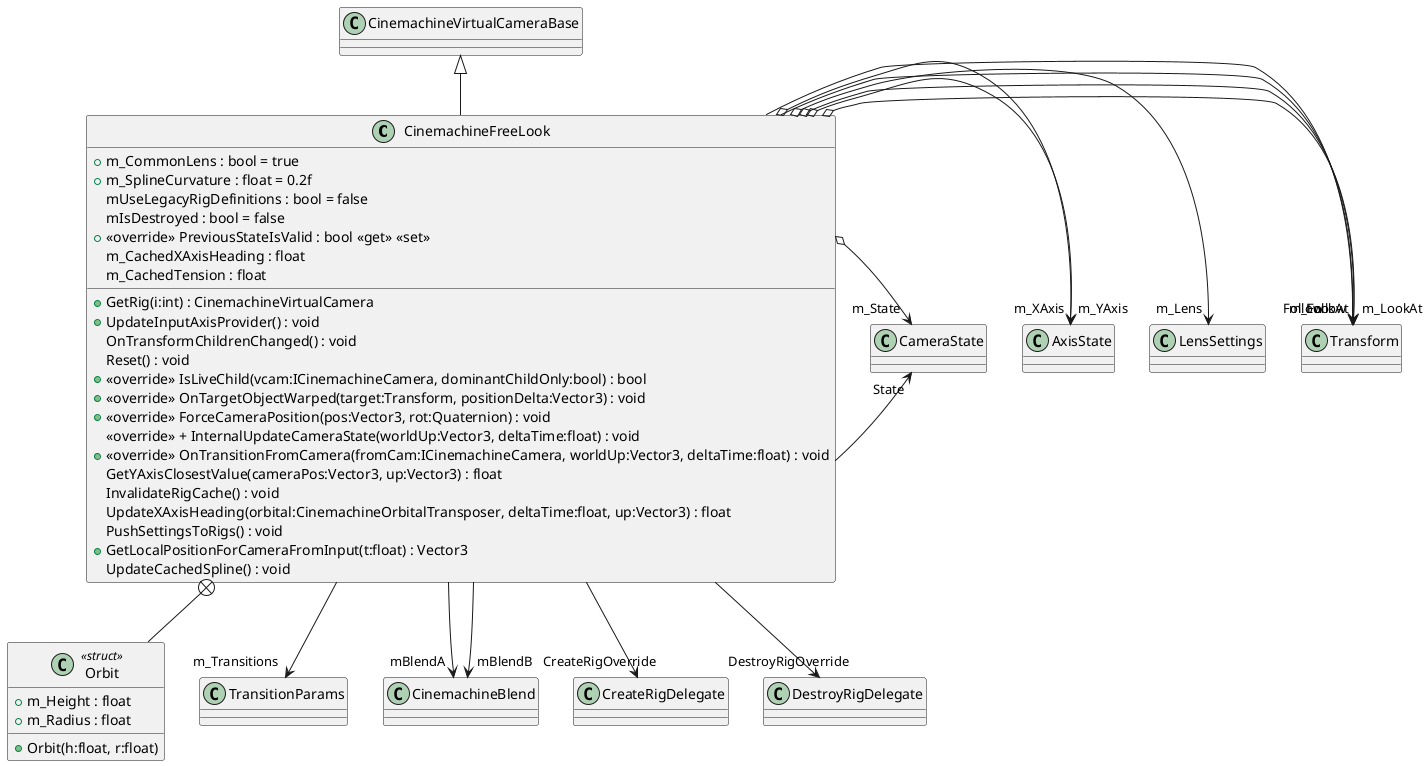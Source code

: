 @startuml
class CinemachineFreeLook {
    + m_CommonLens : bool = true
    + m_SplineCurvature : float = 0.2f
    mUseLegacyRigDefinitions : bool = false
    + GetRig(i:int) : CinemachineVirtualCamera
    mIsDestroyed : bool = false
    + UpdateInputAxisProvider() : void
    OnTransformChildrenChanged() : void
    Reset() : void
    + <<override>> PreviousStateIsValid : bool <<get>> <<set>>
    + <<override>> IsLiveChild(vcam:ICinemachineCamera, dominantChildOnly:bool) : bool
    + <<override>> OnTargetObjectWarped(target:Transform, positionDelta:Vector3) : void
    + <<override>> ForceCameraPosition(pos:Vector3, rot:Quaternion) : void
    <<override>> + InternalUpdateCameraState(worldUp:Vector3, deltaTime:float) : void
    + <<override>> OnTransitionFromCamera(fromCam:ICinemachineCamera, worldUp:Vector3, deltaTime:float) : void
    GetYAxisClosestValue(cameraPos:Vector3, up:Vector3) : float
    InvalidateRigCache() : void
    m_CachedXAxisHeading : float
    UpdateXAxisHeading(orbital:CinemachineOrbitalTransposer, deltaTime:float, up:Vector3) : float
    PushSettingsToRigs() : void
    + GetLocalPositionForCameraFromInput(t:float) : Vector3
    m_CachedTension : float
    UpdateCachedSpline() : void
}
class Orbit <<struct>> {
    + m_Height : float
    + m_Radius : float
    + Orbit(h:float, r:float)
}
CinemachineVirtualCameraBase <|-- CinemachineFreeLook
CinemachineFreeLook o-> "m_LookAt" Transform
CinemachineFreeLook o-> "m_Follow" Transform
CinemachineFreeLook o-> "m_Lens" LensSettings
CinemachineFreeLook --> "m_Transitions" TransitionParams
CinemachineFreeLook o-> "m_YAxis" AxisState
CinemachineFreeLook o-> "m_XAxis" AxisState
CinemachineFreeLook --> "State" CameraState
CinemachineFreeLook --> "LookAt" Transform
CinemachineFreeLook --> "Follow" Transform
CinemachineFreeLook o-> "m_State" CameraState
CinemachineFreeLook --> "mBlendA" CinemachineBlend
CinemachineFreeLook --> "mBlendB" CinemachineBlend
CinemachineFreeLook --> "CreateRigOverride" CreateRigDelegate
CinemachineFreeLook --> "DestroyRigOverride" DestroyRigDelegate
CinemachineFreeLook +-- Orbit
@enduml
